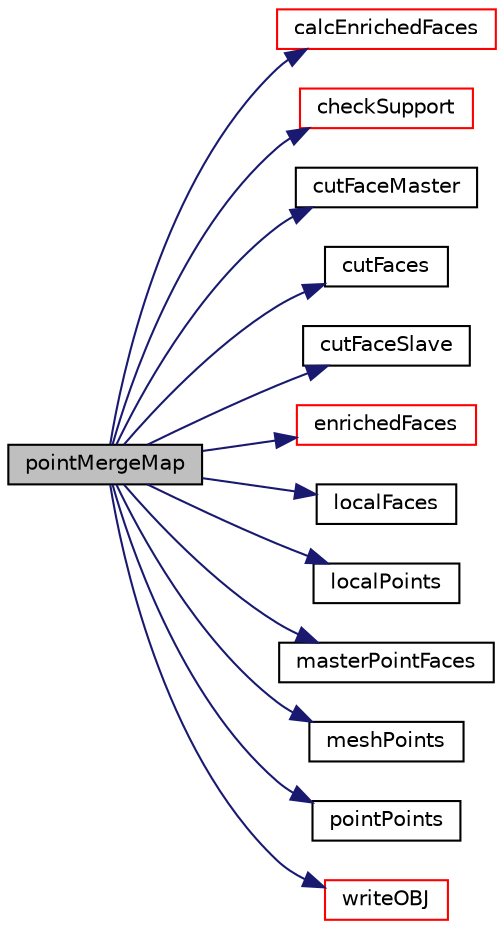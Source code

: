digraph "pointMergeMap"
{
  bgcolor="transparent";
  edge [fontname="Helvetica",fontsize="10",labelfontname="Helvetica",labelfontsize="10"];
  node [fontname="Helvetica",fontsize="10",shape=record];
  rankdir="LR";
  Node1 [label="pointMergeMap",height=0.2,width=0.4,color="black", fillcolor="grey75", style="filled", fontcolor="black"];
  Node1 -> Node2 [color="midnightblue",fontsize="10",style="solid",fontname="Helvetica"];
  Node2 [label="calcEnrichedFaces",height=0.2,width=0.4,color="red",URL="$a00652.html#aa1b5e352f9ac5a1be0842ae796ff5266",tooltip="Calculate enriched faces. "];
  Node1 -> Node3 [color="midnightblue",fontsize="10",style="solid",fontname="Helvetica"];
  Node3 [label="checkSupport",height=0.2,width=0.4,color="red",URL="$a00652.html#a8e939c13790bd49dc8f7e56014351af6",tooltip="Check if the patch is fully supported. "];
  Node1 -> Node4 [color="midnightblue",fontsize="10",style="solid",fontname="Helvetica"];
  Node4 [label="cutFaceMaster",height=0.2,width=0.4,color="black",URL="$a00652.html#a9b881655f9e5a4cec7442aa6a2eeed44",tooltip="Return cut face master list. "];
  Node1 -> Node5 [color="midnightblue",fontsize="10",style="solid",fontname="Helvetica"];
  Node5 [label="cutFaces",height=0.2,width=0.4,color="black",URL="$a00652.html#acf95ced307f5f80ef07269eb5cc16047",tooltip="Return list of cut faces. "];
  Node1 -> Node6 [color="midnightblue",fontsize="10",style="solid",fontname="Helvetica"];
  Node6 [label="cutFaceSlave",height=0.2,width=0.4,color="black",URL="$a00652.html#a60a31df9945cfe760ea8cfc6a19817ed",tooltip="Return cut face slave list. "];
  Node1 -> Node7 [color="midnightblue",fontsize="10",style="solid",fontname="Helvetica"];
  Node7 [label="enrichedFaces",height=0.2,width=0.4,color="red",URL="$a00652.html#aa9d11427817377f93ce954fb48403cbc",tooltip="Return enriched faces. "];
  Node1 -> Node8 [color="midnightblue",fontsize="10",style="solid",fontname="Helvetica"];
  Node8 [label="localFaces",height=0.2,width=0.4,color="black",URL="$a00652.html#a3c024837a414226b4c2f1cf14fabe141",tooltip="Return local faces. "];
  Node1 -> Node9 [color="midnightblue",fontsize="10",style="solid",fontname="Helvetica"];
  Node9 [label="localPoints",height=0.2,width=0.4,color="black",URL="$a00652.html#a7feba2fd09c9b753d4d5ff66a45ecaee",tooltip="Return local points. "];
  Node1 -> Node10 [color="midnightblue",fontsize="10",style="solid",fontname="Helvetica"];
  Node10 [label="masterPointFaces",height=0.2,width=0.4,color="black",URL="$a00652.html#ac68b3e168025ca040c51e7ee286c8bbd",tooltip="Master point face addressing. "];
  Node1 -> Node11 [color="midnightblue",fontsize="10",style="solid",fontname="Helvetica"];
  Node11 [label="meshPoints",height=0.2,width=0.4,color="black",URL="$a00652.html#ae4935f85c38392518565dd7c666e3caf",tooltip="Return mesh points. "];
  Node1 -> Node12 [color="midnightblue",fontsize="10",style="solid",fontname="Helvetica"];
  Node12 [label="pointPoints",height=0.2,width=0.4,color="black",URL="$a00652.html#a01b4e8aeb87150ca96f71213e0f6ace0",tooltip="Return point-point addressing. "];
  Node1 -> Node13 [color="midnightblue",fontsize="10",style="solid",fontname="Helvetica"];
  Node13 [label="writeOBJ",height=0.2,width=0.4,color="red",URL="$a00652.html#a7939345a703cca7927d4b8a06d40c6a7",tooltip="Debugging: dump graphical representation to obj format file. "];
}
